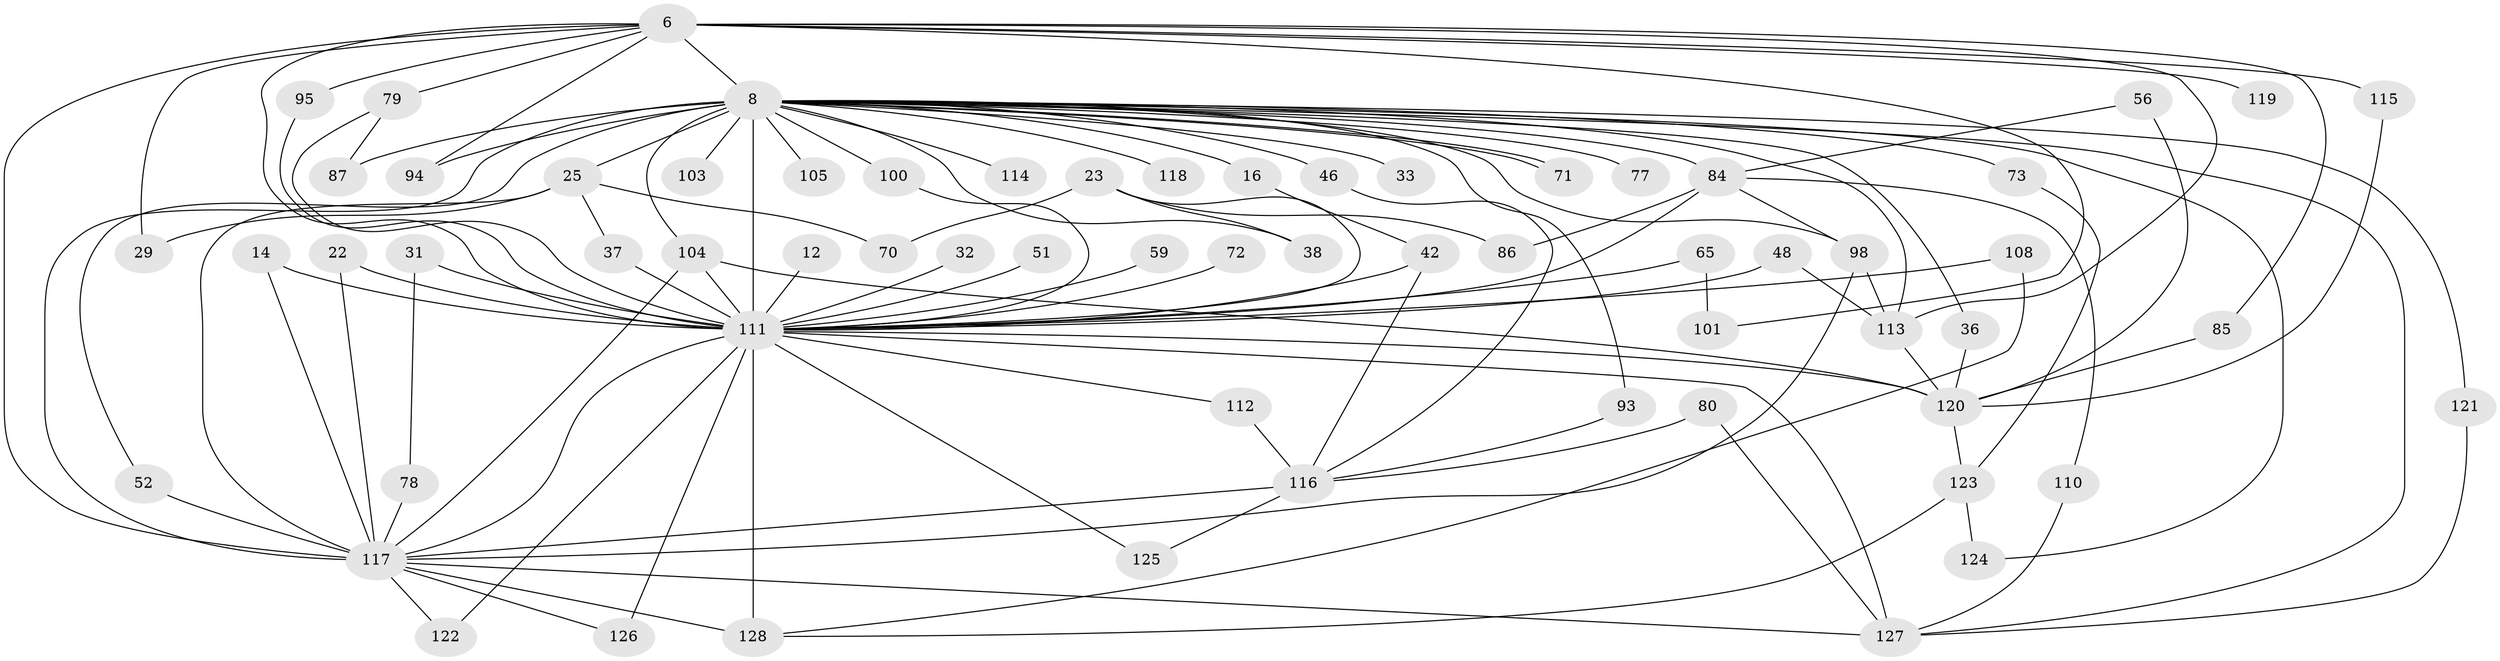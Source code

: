 // original degree distribution, {23: 0.03125, 24: 0.0078125, 17: 0.0078125, 16: 0.0078125, 18: 0.0078125, 27: 0.0078125, 40: 0.0078125, 5: 0.0625, 2: 0.5234375, 6: 0.015625, 3: 0.2578125, 9: 0.0078125, 4: 0.0390625, 7: 0.015625}
// Generated by graph-tools (version 1.1) at 2025/43/03/09/25 04:43:04]
// undirected, 64 vertices, 115 edges
graph export_dot {
graph [start="1"]
  node [color=gray90,style=filled];
  6 [super="+5"];
  8 [super="+1+4"];
  12;
  14;
  16;
  22;
  23;
  25 [super="+15"];
  29;
  31;
  32;
  33;
  36;
  37;
  38;
  42;
  46;
  48;
  51;
  52 [super="+19"];
  56;
  59;
  65;
  70;
  71;
  72 [super="+61"];
  73;
  77;
  78;
  79 [super="+30"];
  80;
  84 [super="+41+24"];
  85;
  86;
  87;
  93;
  94 [super="+57"];
  95;
  98 [super="+97+68"];
  100 [super="+44"];
  101;
  103;
  104 [super="+89+91"];
  105;
  108;
  110;
  111 [super="+74+99"];
  112;
  113 [super="+45+75+26+109"];
  114;
  115 [super="+106+90"];
  116 [super="+63+69"];
  117 [super="+49+102"];
  118;
  119;
  120 [super="+81+82"];
  121;
  122;
  123 [super="+96"];
  124;
  125;
  126;
  127 [super="+107+76"];
  128 [super="+58+88"];
  6 -- 8 [weight=8];
  6 -- 29;
  6 -- 79 [weight=2];
  6 -- 95;
  6 -- 119 [weight=2];
  6 -- 85;
  6 -- 94 [weight=2];
  6 -- 101;
  6 -- 111 [weight=6];
  6 -- 115 [weight=3];
  6 -- 117 [weight=4];
  6 -- 113;
  8 -- 16 [weight=2];
  8 -- 33 [weight=2];
  8 -- 71;
  8 -- 71;
  8 -- 103 [weight=2];
  8 -- 73 [weight=2];
  8 -- 93;
  8 -- 100 [weight=3];
  8 -- 111 [weight=23];
  8 -- 114 [weight=2];
  8 -- 52;
  8 -- 77;
  8 -- 87;
  8 -- 25;
  8 -- 94;
  8 -- 36;
  8 -- 38;
  8 -- 104 [weight=2];
  8 -- 105 [weight=2];
  8 -- 46 [weight=2];
  8 -- 117 [weight=6];
  8 -- 118;
  8 -- 121;
  8 -- 124;
  8 -- 84;
  8 -- 127;
  8 -- 98;
  8 -- 113 [weight=7];
  12 -- 111;
  14 -- 111;
  14 -- 117;
  16 -- 42;
  22 -- 111;
  22 -- 117;
  23 -- 38;
  23 -- 70;
  23 -- 86;
  23 -- 111 [weight=2];
  25 -- 37;
  25 -- 70;
  25 -- 29;
  25 -- 117 [weight=2];
  31 -- 78;
  31 -- 111 [weight=2];
  32 -- 111 [weight=2];
  36 -- 120;
  37 -- 111;
  42 -- 111;
  42 -- 116;
  46 -- 116;
  48 -- 111;
  48 -- 113;
  51 -- 111 [weight=2];
  52 -- 117 [weight=2];
  56 -- 84;
  56 -- 120;
  59 -- 111 [weight=2];
  65 -- 101;
  65 -- 111 [weight=2];
  72 -- 111 [weight=2];
  73 -- 123;
  78 -- 117;
  79 -- 87;
  79 -- 111;
  80 -- 116;
  80 -- 127;
  84 -- 86;
  84 -- 110;
  84 -- 111 [weight=4];
  84 -- 98 [weight=2];
  85 -- 120;
  93 -- 116;
  95 -- 111;
  98 -- 117;
  98 -- 113;
  100 -- 111;
  104 -- 111;
  104 -- 120 [weight=2];
  104 -- 117 [weight=2];
  108 -- 111;
  108 -- 128;
  110 -- 127;
  111 -- 128 [weight=3];
  111 -- 120 [weight=4];
  111 -- 122;
  111 -- 127 [weight=4];
  111 -- 112;
  111 -- 126;
  111 -- 125;
  111 -- 117 [weight=4];
  112 -- 116;
  113 -- 120;
  115 -- 120;
  116 -- 125;
  116 -- 117 [weight=2];
  117 -- 122;
  117 -- 126;
  117 -- 127;
  117 -- 128 [weight=3];
  120 -- 123;
  121 -- 127;
  123 -- 128;
  123 -- 124;
}
